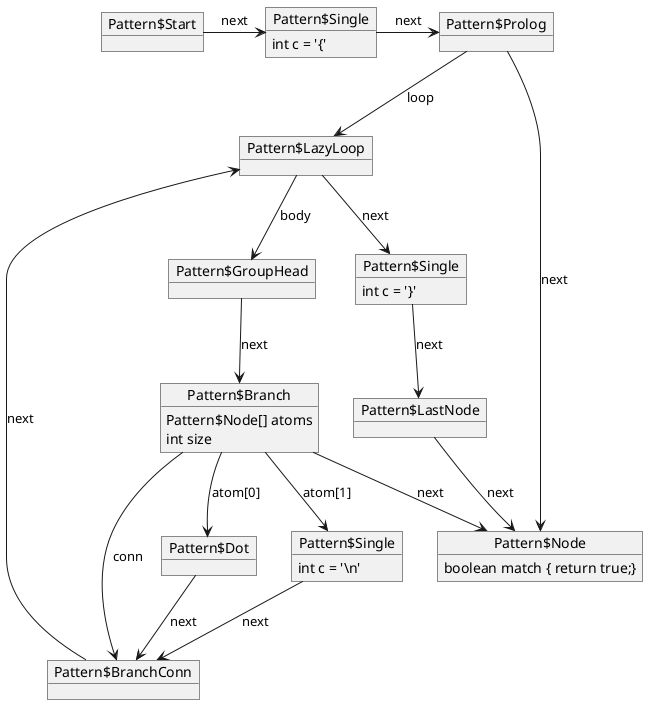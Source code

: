 @startuml

object "Pattern$Start" as start
object "Pattern$Single" as single123{
    int c = '{'
}
object "Pattern$Prolog" as prolog
object "Pattern$LazyLoop" as loop
object "Pattern$Node" as node {
    boolean match { return true;}
}
object "Pattern$GroupHead" as groupHead
object "Pattern$Branch" as branch{
    Pattern$Node[] atoms
    int size
}
object "Pattern$Dot" as dot
object "Pattern$Single" as single10{
    int c = '\\n'
}
object "Pattern$BranchConn" as branchConn

object "Pattern$Single" as single125{
    int c = '}'
}
object "Pattern$LastNode" as last


start -> single123 : next
single123 -> prolog : next
prolog --> loop : loop
prolog --> node : next
loop --> groupHead : body
groupHead --> branch : next
branch --> dot : atom[0]
dot --> branchConn : next
branch --> single10 : atom[1]
single10 --> branchConn : next
branch --> branchConn : conn
branchConn --> loop : next
branch --> node : next
loop --> single125 : next
single125 --> last : next
last --> node : next

@enduml